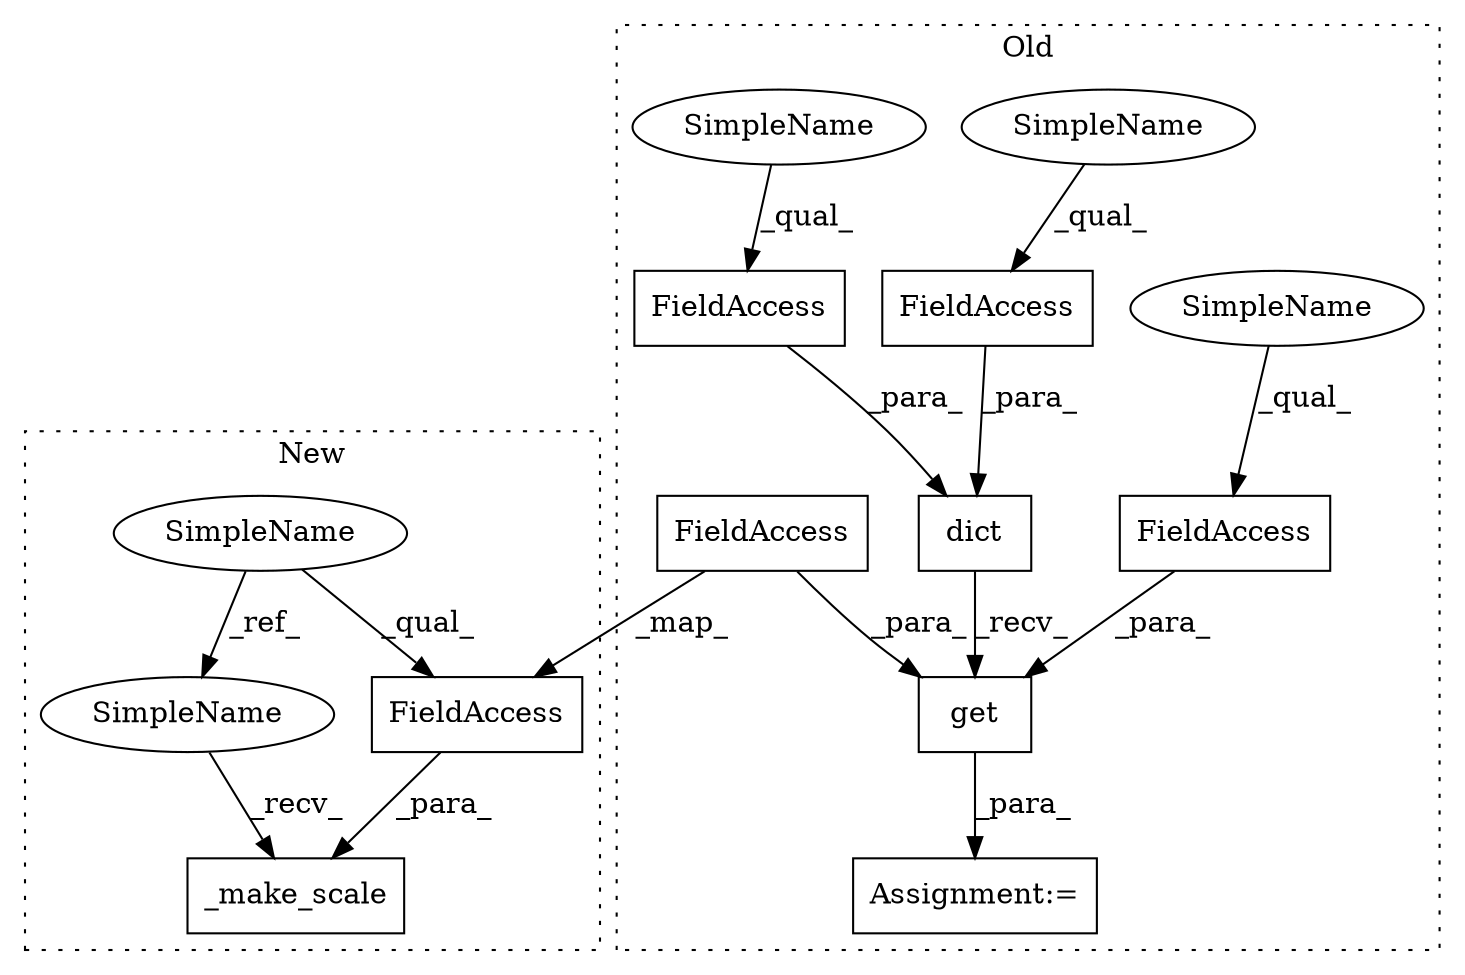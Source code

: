 digraph G {
subgraph cluster0 {
1 [label="dict" a="32" s="3451,3488" l="5,1" shape="box"];
3 [label="FieldAccess" a="22" s="3456" l="17" shape="box"];
5 [label="FieldAccess" a="22" s="3511" l="17" shape="box"];
6 [label="FieldAccess" a="22" s="3474" l="14" shape="box"];
7 [label="get" a="32" s="3490,3528" l="4,1" shape="box"];
8 [label="Assignment:=" a="7" s="3450" l="1" shape="box"];
10 [label="FieldAccess" a="22" s="3494" l="16" shape="box"];
12 [label="SimpleName" a="42" s="3511" l="4" shape="ellipse"];
13 [label="SimpleName" a="42" s="3456" l="4" shape="ellipse"];
14 [label="SimpleName" a="42" s="3474" l="4" shape="ellipse"];
label = "Old";
style="dotted";
}
subgraph cluster1 {
2 [label="_make_scale" a="32" s="3638,3666" l="12,1" shape="box"];
4 [label="SimpleName" a="42" s="3544" l="4" shape="ellipse"];
9 [label="FieldAccess" a="22" s="3650" l="16" shape="box"];
11 [label="SimpleName" a="42" s="3633" l="4" shape="ellipse"];
label = "New";
style="dotted";
}
1 -> 7 [label="_recv_"];
3 -> 1 [label="_para_"];
4 -> 11 [label="_ref_"];
4 -> 9 [label="_qual_"];
5 -> 7 [label="_para_"];
6 -> 1 [label="_para_"];
7 -> 8 [label="_para_"];
9 -> 2 [label="_para_"];
10 -> 7 [label="_para_"];
10 -> 9 [label="_map_"];
11 -> 2 [label="_recv_"];
12 -> 5 [label="_qual_"];
13 -> 3 [label="_qual_"];
14 -> 6 [label="_qual_"];
}